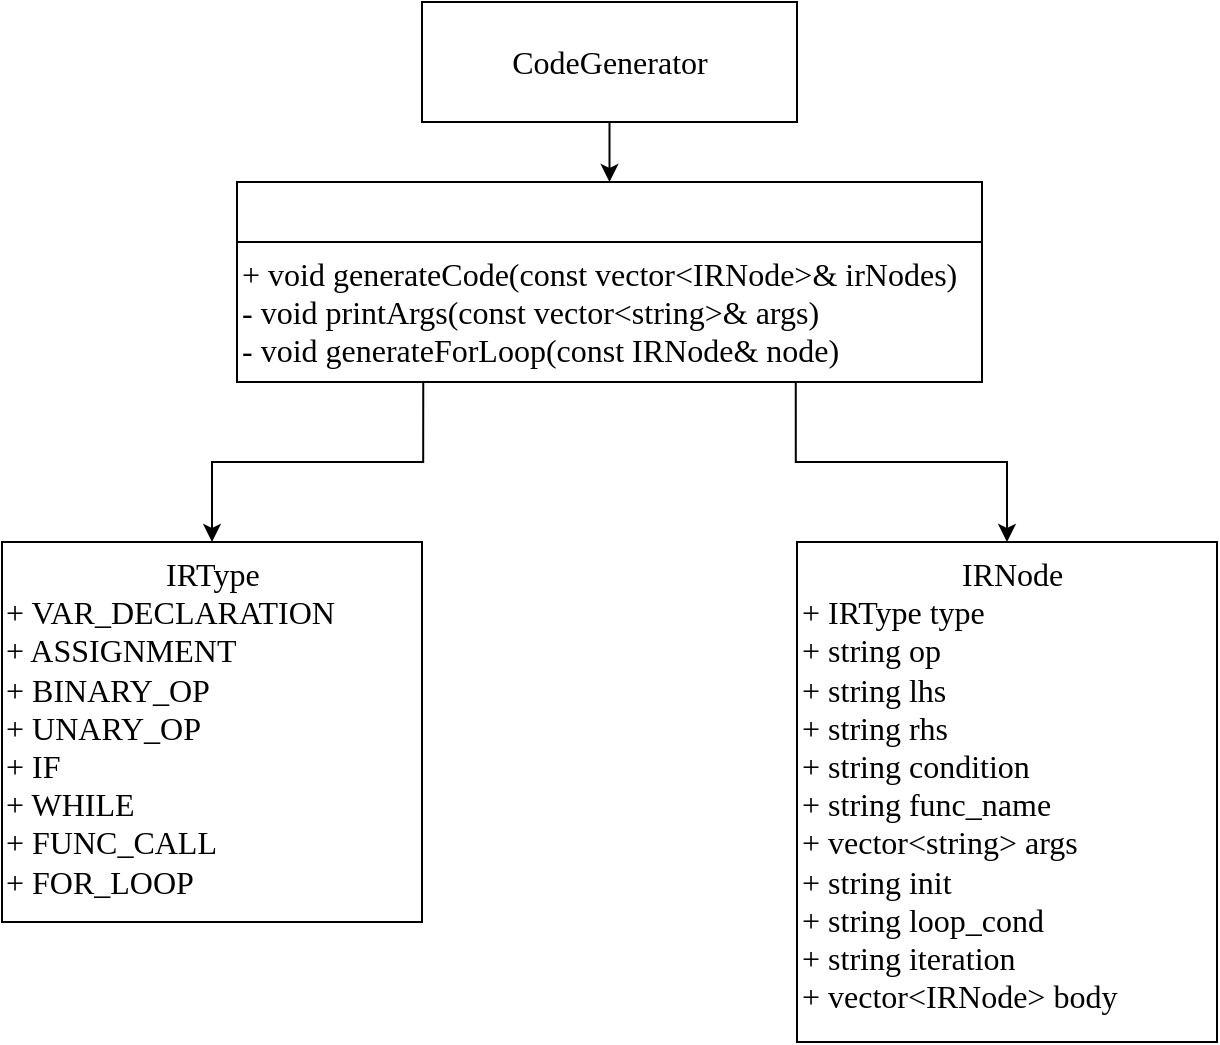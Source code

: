 <mxfile version="26.2.14">
  <diagram name="Trang-1" id="ae18-4LUJwS0NWcRIFIJ">
    <mxGraphModel grid="1" page="1" gridSize="10" guides="1" tooltips="1" connect="1" arrows="1" fold="1" pageScale="1" pageWidth="827" pageHeight="1169" math="0" shadow="0">
      <root>
        <mxCell id="0" />
        <mxCell id="1" parent="0" />
        <mxCell id="j1-9L7we4Rr_3LaPuljx-1" style="edgeStyle=orthogonalEdgeStyle;rounded=0;orthogonalLoop=1;jettySize=auto;html=1;exitX=0.5;exitY=1;exitDx=0;exitDy=0;entryX=0.5;entryY=0;entryDx=0;entryDy=0;" edge="1" parent="1" source="i1gnTmM2DgrWp9bDKEA0-1" target="i1gnTmM2DgrWp9bDKEA0-5">
          <mxGeometry relative="1" as="geometry" />
        </mxCell>
        <mxCell id="i1gnTmM2DgrWp9bDKEA0-1" value="&lt;div&gt;CodeGenerator&lt;/div&gt;" style="rounded=0;whiteSpace=wrap;html=1;spacing=2;fontSize=16;fontFamily=Times New Roman;" vertex="1" parent="1">
          <mxGeometry x="365" y="-170" width="187.5" height="60" as="geometry" />
        </mxCell>
        <mxCell id="i1gnTmM2DgrWp9bDKEA0-5" value="&lt;div&gt;&lt;div&gt;&lt;div&gt;&lt;div&gt;&lt;br&gt;&lt;/div&gt;&lt;/div&gt;&lt;/div&gt;&lt;/div&gt;" style="rounded=0;whiteSpace=wrap;html=1;align=left;verticalAlign=top;fontSize=16;fontFamily=Times New Roman;" vertex="1" parent="1">
          <mxGeometry x="272.5" y="-80" width="372.5" height="30" as="geometry" />
        </mxCell>
        <mxCell id="U03tu_x945s0NoPWiGYZ-3" style="edgeStyle=orthogonalEdgeStyle;rounded=0;orthogonalLoop=1;jettySize=auto;html=1;exitX=0.25;exitY=1;exitDx=0;exitDy=0;entryX=0.5;entryY=0;entryDx=0;entryDy=0;" edge="1" parent="1" source="G2cZP-SPqrOAaB2idnXO-2" target="U03tu_x945s0NoPWiGYZ-1">
          <mxGeometry relative="1" as="geometry" />
        </mxCell>
        <mxCell id="U03tu_x945s0NoPWiGYZ-5" style="edgeStyle=orthogonalEdgeStyle;rounded=0;orthogonalLoop=1;jettySize=auto;html=1;exitX=0.75;exitY=1;exitDx=0;exitDy=0;entryX=0.5;entryY=0;entryDx=0;entryDy=0;" edge="1" parent="1" source="G2cZP-SPqrOAaB2idnXO-2" target="U03tu_x945s0NoPWiGYZ-4">
          <mxGeometry relative="1" as="geometry" />
        </mxCell>
        <mxCell id="G2cZP-SPqrOAaB2idnXO-2" value="&lt;div&gt;+ void generateCode(const vector&amp;lt;IRNode&amp;gt;&amp;amp; irNodes)&lt;/div&gt;&lt;div&gt;- void printArgs(const vector&amp;lt;string&amp;gt;&amp;amp; args)&lt;/div&gt;&lt;div&gt;- void generateForLoop(const IRNode&amp;amp; node)&lt;/div&gt;&lt;div&gt;&lt;br&gt;&lt;/div&gt;" style="rounded=0;whiteSpace=wrap;html=1;align=left;verticalAlign=top;fontSize=16;fontFamily=Times New Roman;" vertex="1" parent="1">
          <mxGeometry x="272.5" y="-50" width="372.5" height="70" as="geometry" />
        </mxCell>
        <mxCell id="U03tu_x945s0NoPWiGYZ-1" value="&lt;div&gt;&amp;nbsp; &amp;nbsp; &amp;nbsp;&lt;span style=&quot;white-space: pre;&quot;&gt;&#x9;&lt;/span&gt;&lt;span style=&quot;white-space: pre;&quot;&gt;&#x9;&lt;/span&gt;&amp;nbsp; &amp;nbsp; IRType&lt;/div&gt;&lt;div&gt;&lt;div&gt;+ VAR_DECLARATION&lt;/div&gt;&lt;div&gt;+ ASSIGNMENT&lt;/div&gt;&lt;div&gt;+ BINARY_OP&lt;/div&gt;&lt;div&gt;+ UNARY_OP&lt;/div&gt;&lt;div&gt;+ IF&lt;/div&gt;&lt;div&gt;+ WHILE&lt;/div&gt;&lt;div&gt;+ FUNC_CALL&lt;/div&gt;&lt;div&gt;+ FOR_LOOP&lt;/div&gt;&lt;/div&gt;" style="rounded=0;whiteSpace=wrap;html=1;align=left;verticalAlign=top;fontSize=16;fontFamily=Times New Roman;" vertex="1" parent="1">
          <mxGeometry x="155" y="100" width="210" height="190" as="geometry" />
        </mxCell>
        <mxCell id="U03tu_x945s0NoPWiGYZ-4" value="&lt;div&gt;&amp;nbsp; &amp;nbsp; &amp;nbsp;&lt;span style=&quot;white-space: pre;&quot;&gt;&#x9;&lt;/span&gt;&lt;span style=&quot;white-space: pre;&quot;&gt;&#x9;&lt;/span&gt;&amp;nbsp; &amp;nbsp; IRNode&lt;/div&gt;&lt;div&gt;&lt;div&gt;+ IRType type&lt;/div&gt;&lt;div&gt;+ string op&lt;/div&gt;&lt;div&gt;+ string lhs&lt;/div&gt;&lt;div&gt;+ string rhs&lt;/div&gt;&lt;div&gt;+ string condition&lt;/div&gt;&lt;div&gt;+ string func_name&lt;/div&gt;&lt;div&gt;+ vector&amp;lt;string&amp;gt; args&lt;/div&gt;&lt;div&gt;+ string init&lt;/div&gt;&lt;div&gt;+ string loop_cond&lt;/div&gt;&lt;div&gt;+ string iteration&lt;/div&gt;&lt;div&gt;+ vector&amp;lt;IRNode&amp;gt; body&lt;/div&gt;&lt;/div&gt;" style="rounded=0;whiteSpace=wrap;html=1;align=left;verticalAlign=top;fontSize=16;fontFamily=Times New Roman;" vertex="1" parent="1">
          <mxGeometry x="552.5" y="100" width="210" height="250" as="geometry" />
        </mxCell>
      </root>
    </mxGraphModel>
  </diagram>
</mxfile>
